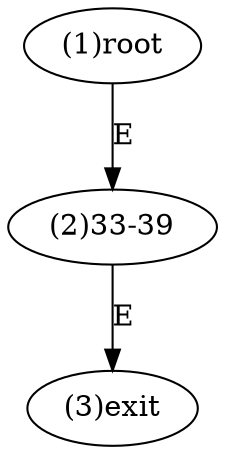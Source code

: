 digraph "" { 
1[ label="(1)root"];
2[ label="(2)33-39"];
3[ label="(3)exit"];
1->2[ label="E"];
2->3[ label="E"];
}